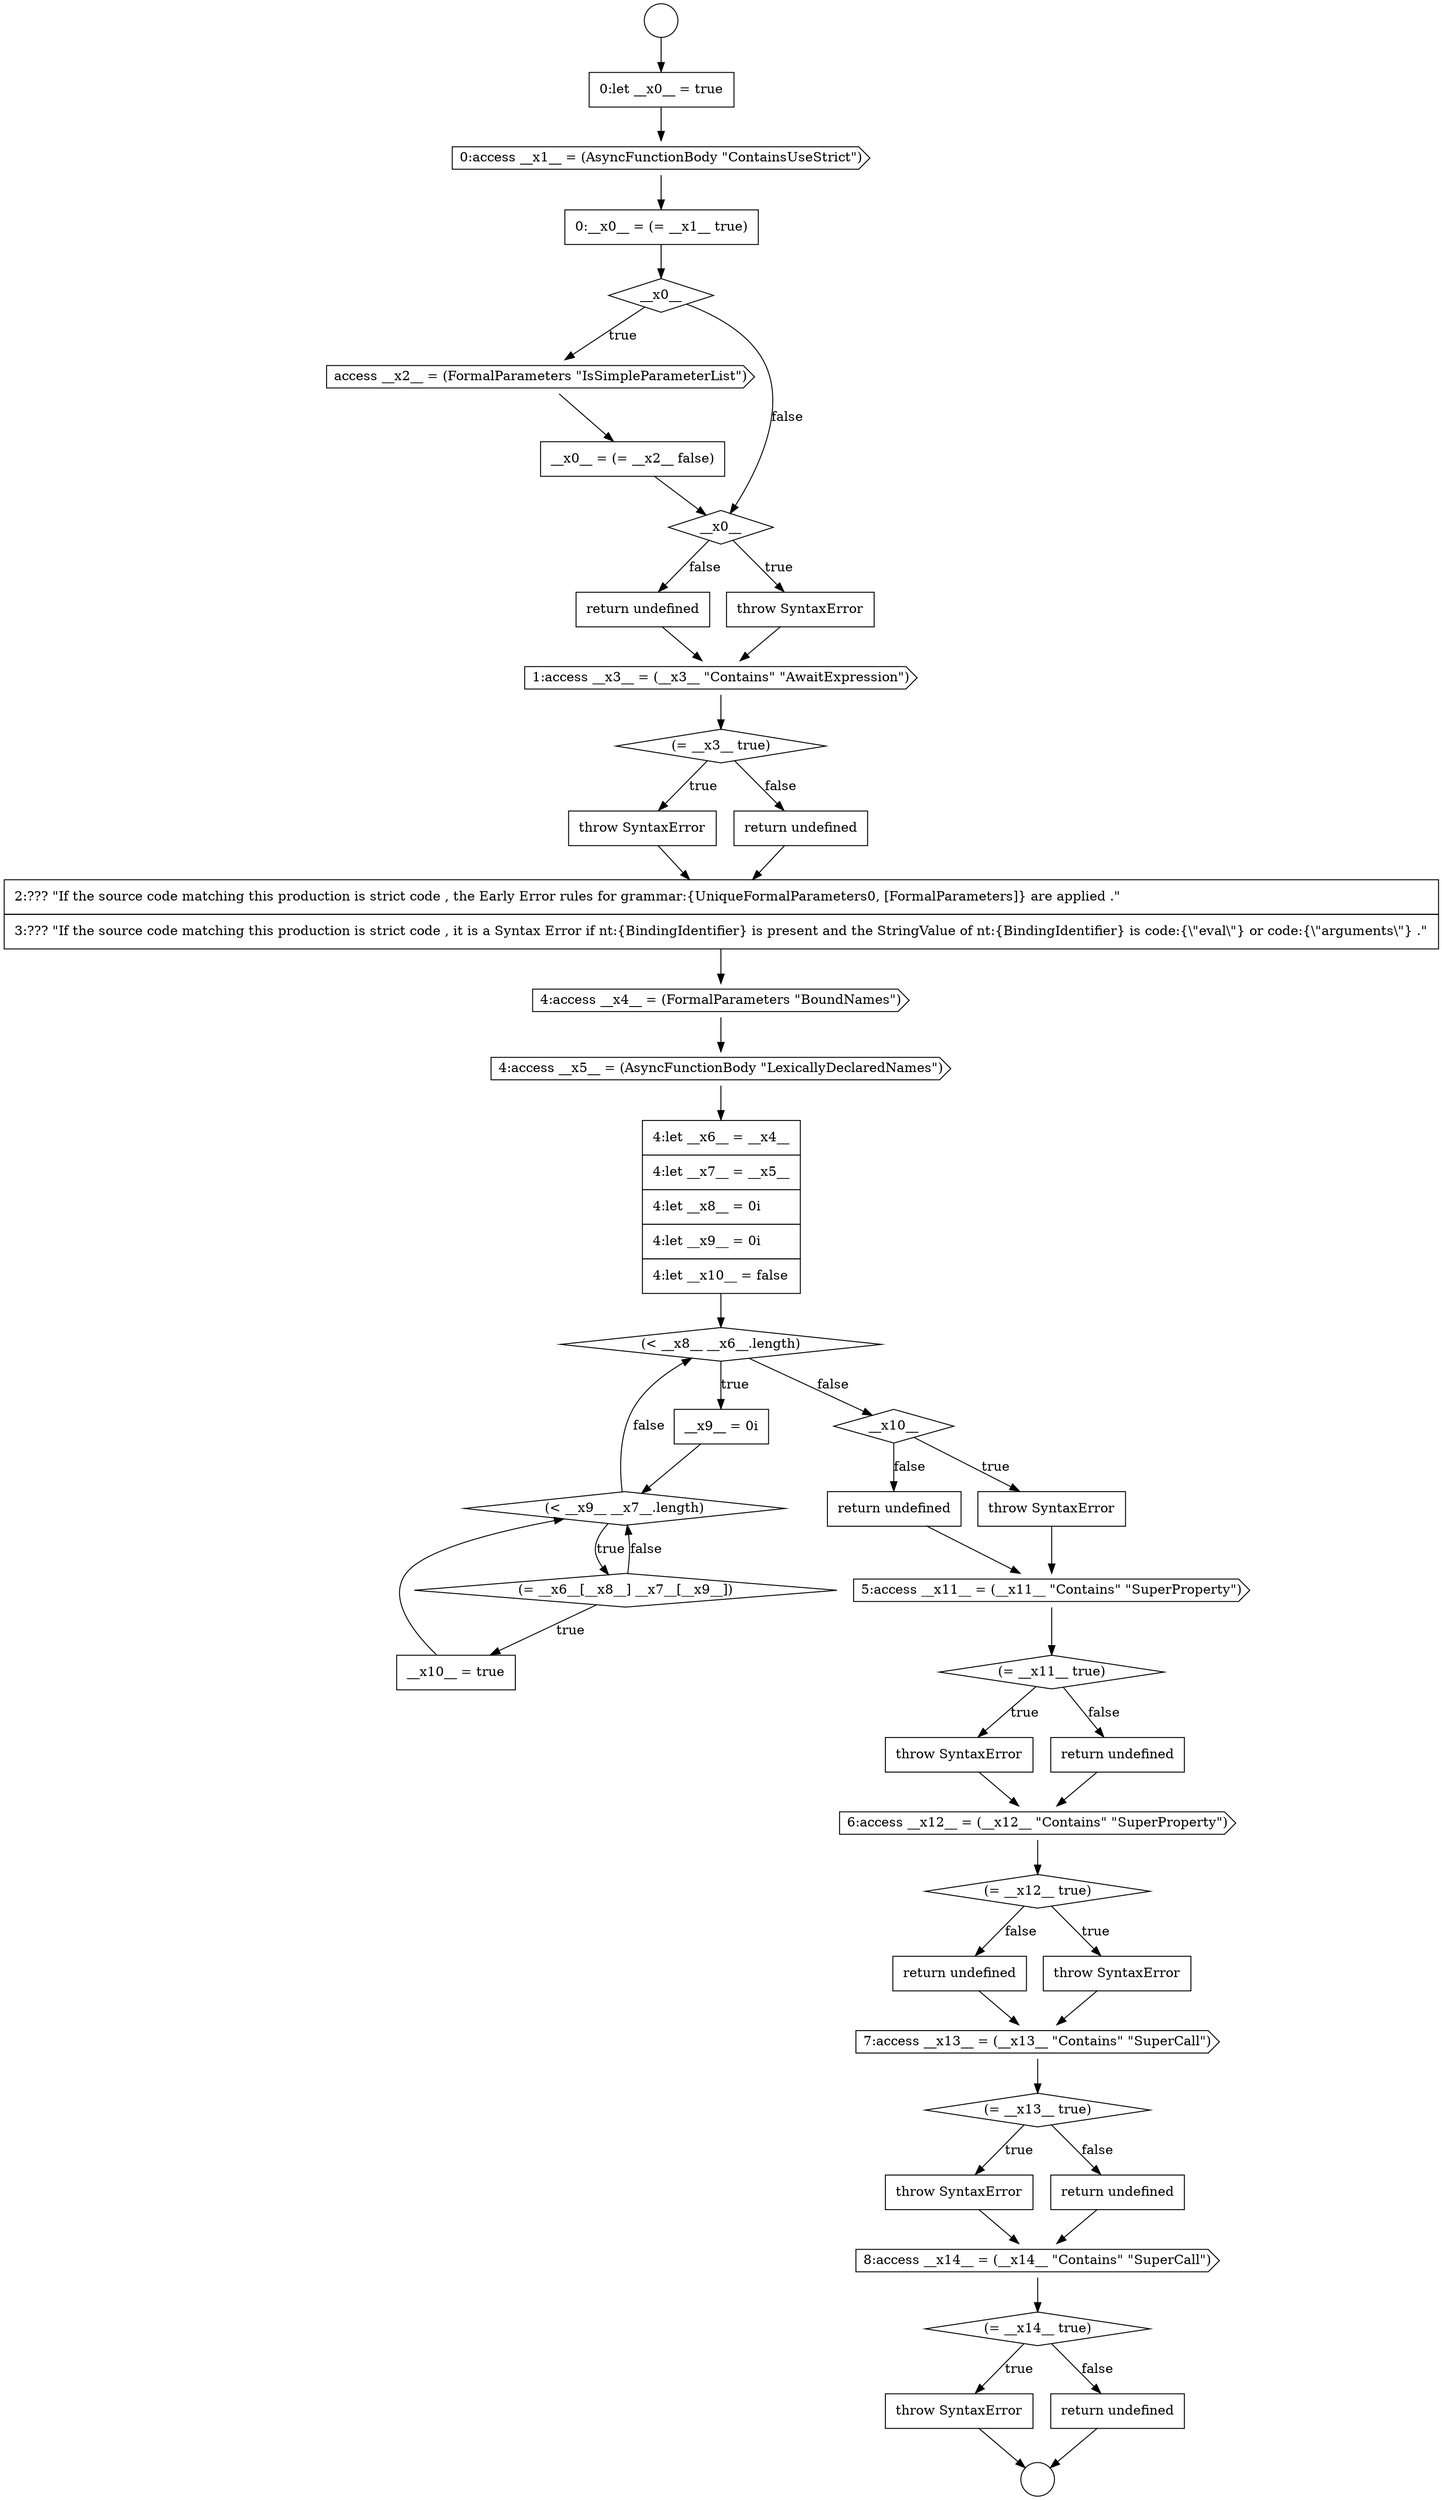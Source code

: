 digraph {
  node19326 [shape=none, margin=0, label=<<font color="black">
    <table border="0" cellborder="1" cellspacing="0" cellpadding="10">
      <tr><td align="left">throw SyntaxError</td></tr>
    </table>
  </font>> color="black" fillcolor="white" style=filled]
  node19306 [shape=cds, label=<<font color="black">4:access __x5__ = (AsyncFunctionBody &quot;LexicallyDeclaredNames&quot;)</font>> color="black" fillcolor="white" style=filled]
  node19327 [shape=none, margin=0, label=<<font color="black">
    <table border="0" cellborder="1" cellspacing="0" cellpadding="10">
      <tr><td align="left">return undefined</td></tr>
    </table>
  </font>> color="black" fillcolor="white" style=filled]
  node19299 [shape=none, margin=0, label=<<font color="black">
    <table border="0" cellborder="1" cellspacing="0" cellpadding="10">
      <tr><td align="left">return undefined</td></tr>
    </table>
  </font>> color="black" fillcolor="white" style=filled]
  node19314 [shape=none, margin=0, label=<<font color="black">
    <table border="0" cellborder="1" cellspacing="0" cellpadding="10">
      <tr><td align="left">throw SyntaxError</td></tr>
    </table>
  </font>> color="black" fillcolor="white" style=filled]
  node19310 [shape=diamond, label=<<font color="black">(&lt; __x9__ __x7__.length)</font>> color="black" fillcolor="white" style=filled]
  node19302 [shape=none, margin=0, label=<<font color="black">
    <table border="0" cellborder="1" cellspacing="0" cellpadding="10">
      <tr><td align="left">throw SyntaxError</td></tr>
    </table>
  </font>> color="black" fillcolor="white" style=filled]
  node19315 [shape=none, margin=0, label=<<font color="black">
    <table border="0" cellborder="1" cellspacing="0" cellpadding="10">
      <tr><td align="left">return undefined</td></tr>
    </table>
  </font>> color="black" fillcolor="white" style=filled]
  node19321 [shape=diamond, label=<<font color="black">(= __x12__ true)</font>> color="black" fillcolor="white" style=filled]
  node19325 [shape=diamond, label=<<font color="black">(= __x13__ true)</font>> color="black" fillcolor="white" style=filled]
  node19295 [shape=cds, label=<<font color="black">access __x2__ = (FormalParameters &quot;IsSimpleParameterList&quot;)</font>> color="black" fillcolor="white" style=filled]
  node19317 [shape=diamond, label=<<font color="black">(= __x11__ true)</font>> color="black" fillcolor="white" style=filled]
  node19311 [shape=diamond, label=<<font color="black">(= __x6__[__x8__] __x7__[__x9__])</font>> color="black" fillcolor="white" style=filled]
  node19313 [shape=diamond, label=<<font color="black">__x10__</font>> color="black" fillcolor="white" style=filled]
  node19291 [shape=none, margin=0, label=<<font color="black">
    <table border="0" cellborder="1" cellspacing="0" cellpadding="10">
      <tr><td align="left">0:let __x0__ = true</td></tr>
    </table>
  </font>> color="black" fillcolor="white" style=filled]
  node19323 [shape=none, margin=0, label=<<font color="black">
    <table border="0" cellborder="1" cellspacing="0" cellpadding="10">
      <tr><td align="left">return undefined</td></tr>
    </table>
  </font>> color="black" fillcolor="white" style=filled]
  node19294 [shape=diamond, label=<<font color="black">__x0__</font>> color="black" fillcolor="white" style=filled]
  node19318 [shape=none, margin=0, label=<<font color="black">
    <table border="0" cellborder="1" cellspacing="0" cellpadding="10">
      <tr><td align="left">throw SyntaxError</td></tr>
    </table>
  </font>> color="black" fillcolor="white" style=filled]
  node19329 [shape=diamond, label=<<font color="black">(= __x14__ true)</font>> color="black" fillcolor="white" style=filled]
  node19319 [shape=none, margin=0, label=<<font color="black">
    <table border="0" cellborder="1" cellspacing="0" cellpadding="10">
      <tr><td align="left">return undefined</td></tr>
    </table>
  </font>> color="black" fillcolor="white" style=filled]
  node19305 [shape=cds, label=<<font color="black">4:access __x4__ = (FormalParameters &quot;BoundNames&quot;)</font>> color="black" fillcolor="white" style=filled]
  node19290 [shape=circle label=" " color="black" fillcolor="white" style=filled]
  node19322 [shape=none, margin=0, label=<<font color="black">
    <table border="0" cellborder="1" cellspacing="0" cellpadding="10">
      <tr><td align="left">throw SyntaxError</td></tr>
    </table>
  </font>> color="black" fillcolor="white" style=filled]
  node19312 [shape=none, margin=0, label=<<font color="black">
    <table border="0" cellborder="1" cellspacing="0" cellpadding="10">
      <tr><td align="left">__x10__ = true</td></tr>
    </table>
  </font>> color="black" fillcolor="white" style=filled]
  node19309 [shape=none, margin=0, label=<<font color="black">
    <table border="0" cellborder="1" cellspacing="0" cellpadding="10">
      <tr><td align="left">__x9__ = 0i</td></tr>
    </table>
  </font>> color="black" fillcolor="white" style=filled]
  node19300 [shape=cds, label=<<font color="black">1:access __x3__ = (__x3__ &quot;Contains&quot; &quot;AwaitExpression&quot;)</font>> color="black" fillcolor="white" style=filled]
  node19303 [shape=none, margin=0, label=<<font color="black">
    <table border="0" cellborder="1" cellspacing="0" cellpadding="10">
      <tr><td align="left">return undefined</td></tr>
    </table>
  </font>> color="black" fillcolor="white" style=filled]
  node19301 [shape=diamond, label=<<font color="black">(= __x3__ true)</font>> color="black" fillcolor="white" style=filled]
  node19296 [shape=none, margin=0, label=<<font color="black">
    <table border="0" cellborder="1" cellspacing="0" cellpadding="10">
      <tr><td align="left">__x0__ = (= __x2__ false)</td></tr>
    </table>
  </font>> color="black" fillcolor="white" style=filled]
  node19308 [shape=diamond, label=<<font color="black">(&lt; __x8__ __x6__.length)</font>> color="black" fillcolor="white" style=filled]
  node19289 [shape=circle label=" " color="black" fillcolor="white" style=filled]
  node19328 [shape=cds, label=<<font color="black">8:access __x14__ = (__x14__ &quot;Contains&quot; &quot;SuperCall&quot;)</font>> color="black" fillcolor="white" style=filled]
  node19330 [shape=none, margin=0, label=<<font color="black">
    <table border="0" cellborder="1" cellspacing="0" cellpadding="10">
      <tr><td align="left">throw SyntaxError</td></tr>
    </table>
  </font>> color="black" fillcolor="white" style=filled]
  node19293 [shape=none, margin=0, label=<<font color="black">
    <table border="0" cellborder="1" cellspacing="0" cellpadding="10">
      <tr><td align="left">0:__x0__ = (= __x1__ true)</td></tr>
    </table>
  </font>> color="black" fillcolor="white" style=filled]
  node19316 [shape=cds, label=<<font color="black">5:access __x11__ = (__x11__ &quot;Contains&quot; &quot;SuperProperty&quot;)</font>> color="black" fillcolor="white" style=filled]
  node19297 [shape=diamond, label=<<font color="black">__x0__</font>> color="black" fillcolor="white" style=filled]
  node19320 [shape=cds, label=<<font color="black">6:access __x12__ = (__x12__ &quot;Contains&quot; &quot;SuperProperty&quot;)</font>> color="black" fillcolor="white" style=filled]
  node19324 [shape=cds, label=<<font color="black">7:access __x13__ = (__x13__ &quot;Contains&quot; &quot;SuperCall&quot;)</font>> color="black" fillcolor="white" style=filled]
  node19331 [shape=none, margin=0, label=<<font color="black">
    <table border="0" cellborder="1" cellspacing="0" cellpadding="10">
      <tr><td align="left">return undefined</td></tr>
    </table>
  </font>> color="black" fillcolor="white" style=filled]
  node19307 [shape=none, margin=0, label=<<font color="black">
    <table border="0" cellborder="1" cellspacing="0" cellpadding="10">
      <tr><td align="left">4:let __x6__ = __x4__</td></tr>
      <tr><td align="left">4:let __x7__ = __x5__</td></tr>
      <tr><td align="left">4:let __x8__ = 0i</td></tr>
      <tr><td align="left">4:let __x9__ = 0i</td></tr>
      <tr><td align="left">4:let __x10__ = false</td></tr>
    </table>
  </font>> color="black" fillcolor="white" style=filled]
  node19292 [shape=cds, label=<<font color="black">0:access __x1__ = (AsyncFunctionBody &quot;ContainsUseStrict&quot;)</font>> color="black" fillcolor="white" style=filled]
  node19304 [shape=none, margin=0, label=<<font color="black">
    <table border="0" cellborder="1" cellspacing="0" cellpadding="10">
      <tr><td align="left">2:??? &quot;If the source code matching this production is strict code , the Early Error rules for grammar:{UniqueFormalParameters0, [FormalParameters]} are applied .&quot;</td></tr>
      <tr><td align="left">3:??? &quot;If the source code matching this production is strict code , it is a Syntax Error if nt:{BindingIdentifier} is present and the StringValue of nt:{BindingIdentifier} is code:{\&quot;eval\&quot;} or code:{\&quot;arguments\&quot;} .&quot;</td></tr>
    </table>
  </font>> color="black" fillcolor="white" style=filled]
  node19298 [shape=none, margin=0, label=<<font color="black">
    <table border="0" cellborder="1" cellspacing="0" cellpadding="10">
      <tr><td align="left">throw SyntaxError</td></tr>
    </table>
  </font>> color="black" fillcolor="white" style=filled]
  node19314 -> node19316 [ color="black"]
  node19292 -> node19293 [ color="black"]
  node19297 -> node19298 [label=<<font color="black">true</font>> color="black"]
  node19297 -> node19299 [label=<<font color="black">false</font>> color="black"]
  node19313 -> node19314 [label=<<font color="black">true</font>> color="black"]
  node19313 -> node19315 [label=<<font color="black">false</font>> color="black"]
  node19315 -> node19316 [ color="black"]
  node19312 -> node19310 [ color="black"]
  node19304 -> node19305 [ color="black"]
  node19325 -> node19326 [label=<<font color="black">true</font>> color="black"]
  node19325 -> node19327 [label=<<font color="black">false</font>> color="black"]
  node19306 -> node19307 [ color="black"]
  node19326 -> node19328 [ color="black"]
  node19309 -> node19310 [ color="black"]
  node19308 -> node19309 [label=<<font color="black">true</font>> color="black"]
  node19308 -> node19313 [label=<<font color="black">false</font>> color="black"]
  node19311 -> node19312 [label=<<font color="black">true</font>> color="black"]
  node19311 -> node19310 [label=<<font color="black">false</font>> color="black"]
  node19327 -> node19328 [ color="black"]
  node19307 -> node19308 [ color="black"]
  node19291 -> node19292 [ color="black"]
  node19293 -> node19294 [ color="black"]
  node19317 -> node19318 [label=<<font color="black">true</font>> color="black"]
  node19317 -> node19319 [label=<<font color="black">false</font>> color="black"]
  node19318 -> node19320 [ color="black"]
  node19320 -> node19321 [ color="black"]
  node19323 -> node19324 [ color="black"]
  node19329 -> node19330 [label=<<font color="black">true</font>> color="black"]
  node19329 -> node19331 [label=<<font color="black">false</font>> color="black"]
  node19301 -> node19302 [label=<<font color="black">true</font>> color="black"]
  node19301 -> node19303 [label=<<font color="black">false</font>> color="black"]
  node19322 -> node19324 [ color="black"]
  node19324 -> node19325 [ color="black"]
  node19294 -> node19295 [label=<<font color="black">true</font>> color="black"]
  node19294 -> node19297 [label=<<font color="black">false</font>> color="black"]
  node19330 -> node19290 [ color="black"]
  node19303 -> node19304 [ color="black"]
  node19319 -> node19320 [ color="black"]
  node19289 -> node19291 [ color="black"]
  node19331 -> node19290 [ color="black"]
  node19316 -> node19317 [ color="black"]
  node19305 -> node19306 [ color="black"]
  node19321 -> node19322 [label=<<font color="black">true</font>> color="black"]
  node19321 -> node19323 [label=<<font color="black">false</font>> color="black"]
  node19296 -> node19297 [ color="black"]
  node19302 -> node19304 [ color="black"]
  node19300 -> node19301 [ color="black"]
  node19299 -> node19300 [ color="black"]
  node19295 -> node19296 [ color="black"]
  node19328 -> node19329 [ color="black"]
  node19310 -> node19311 [label=<<font color="black">true</font>> color="black"]
  node19310 -> node19308 [label=<<font color="black">false</font>> color="black"]
  node19298 -> node19300 [ color="black"]
}
